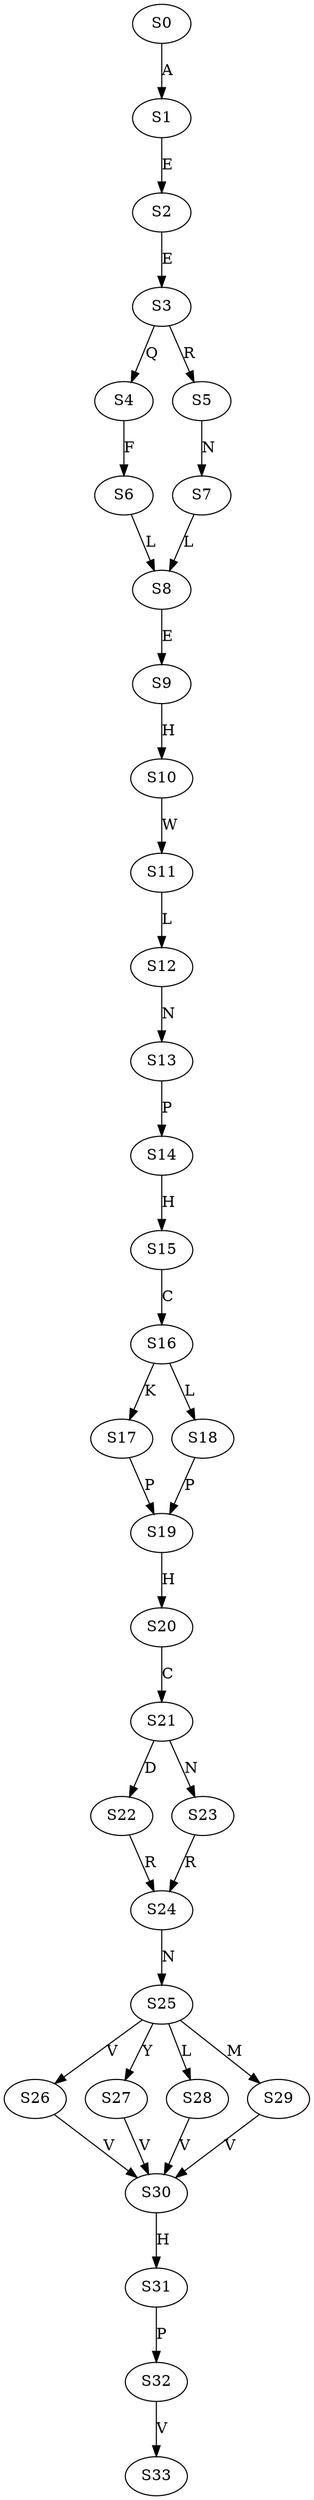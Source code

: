 strict digraph  {
	S0 -> S1 [ label = A ];
	S1 -> S2 [ label = E ];
	S2 -> S3 [ label = E ];
	S3 -> S4 [ label = Q ];
	S3 -> S5 [ label = R ];
	S4 -> S6 [ label = F ];
	S5 -> S7 [ label = N ];
	S6 -> S8 [ label = L ];
	S7 -> S8 [ label = L ];
	S8 -> S9 [ label = E ];
	S9 -> S10 [ label = H ];
	S10 -> S11 [ label = W ];
	S11 -> S12 [ label = L ];
	S12 -> S13 [ label = N ];
	S13 -> S14 [ label = P ];
	S14 -> S15 [ label = H ];
	S15 -> S16 [ label = C ];
	S16 -> S17 [ label = K ];
	S16 -> S18 [ label = L ];
	S17 -> S19 [ label = P ];
	S18 -> S19 [ label = P ];
	S19 -> S20 [ label = H ];
	S20 -> S21 [ label = C ];
	S21 -> S22 [ label = D ];
	S21 -> S23 [ label = N ];
	S22 -> S24 [ label = R ];
	S23 -> S24 [ label = R ];
	S24 -> S25 [ label = N ];
	S25 -> S26 [ label = V ];
	S25 -> S27 [ label = Y ];
	S25 -> S28 [ label = L ];
	S25 -> S29 [ label = M ];
	S26 -> S30 [ label = V ];
	S27 -> S30 [ label = V ];
	S28 -> S30 [ label = V ];
	S29 -> S30 [ label = V ];
	S30 -> S31 [ label = H ];
	S31 -> S32 [ label = P ];
	S32 -> S33 [ label = V ];
}
